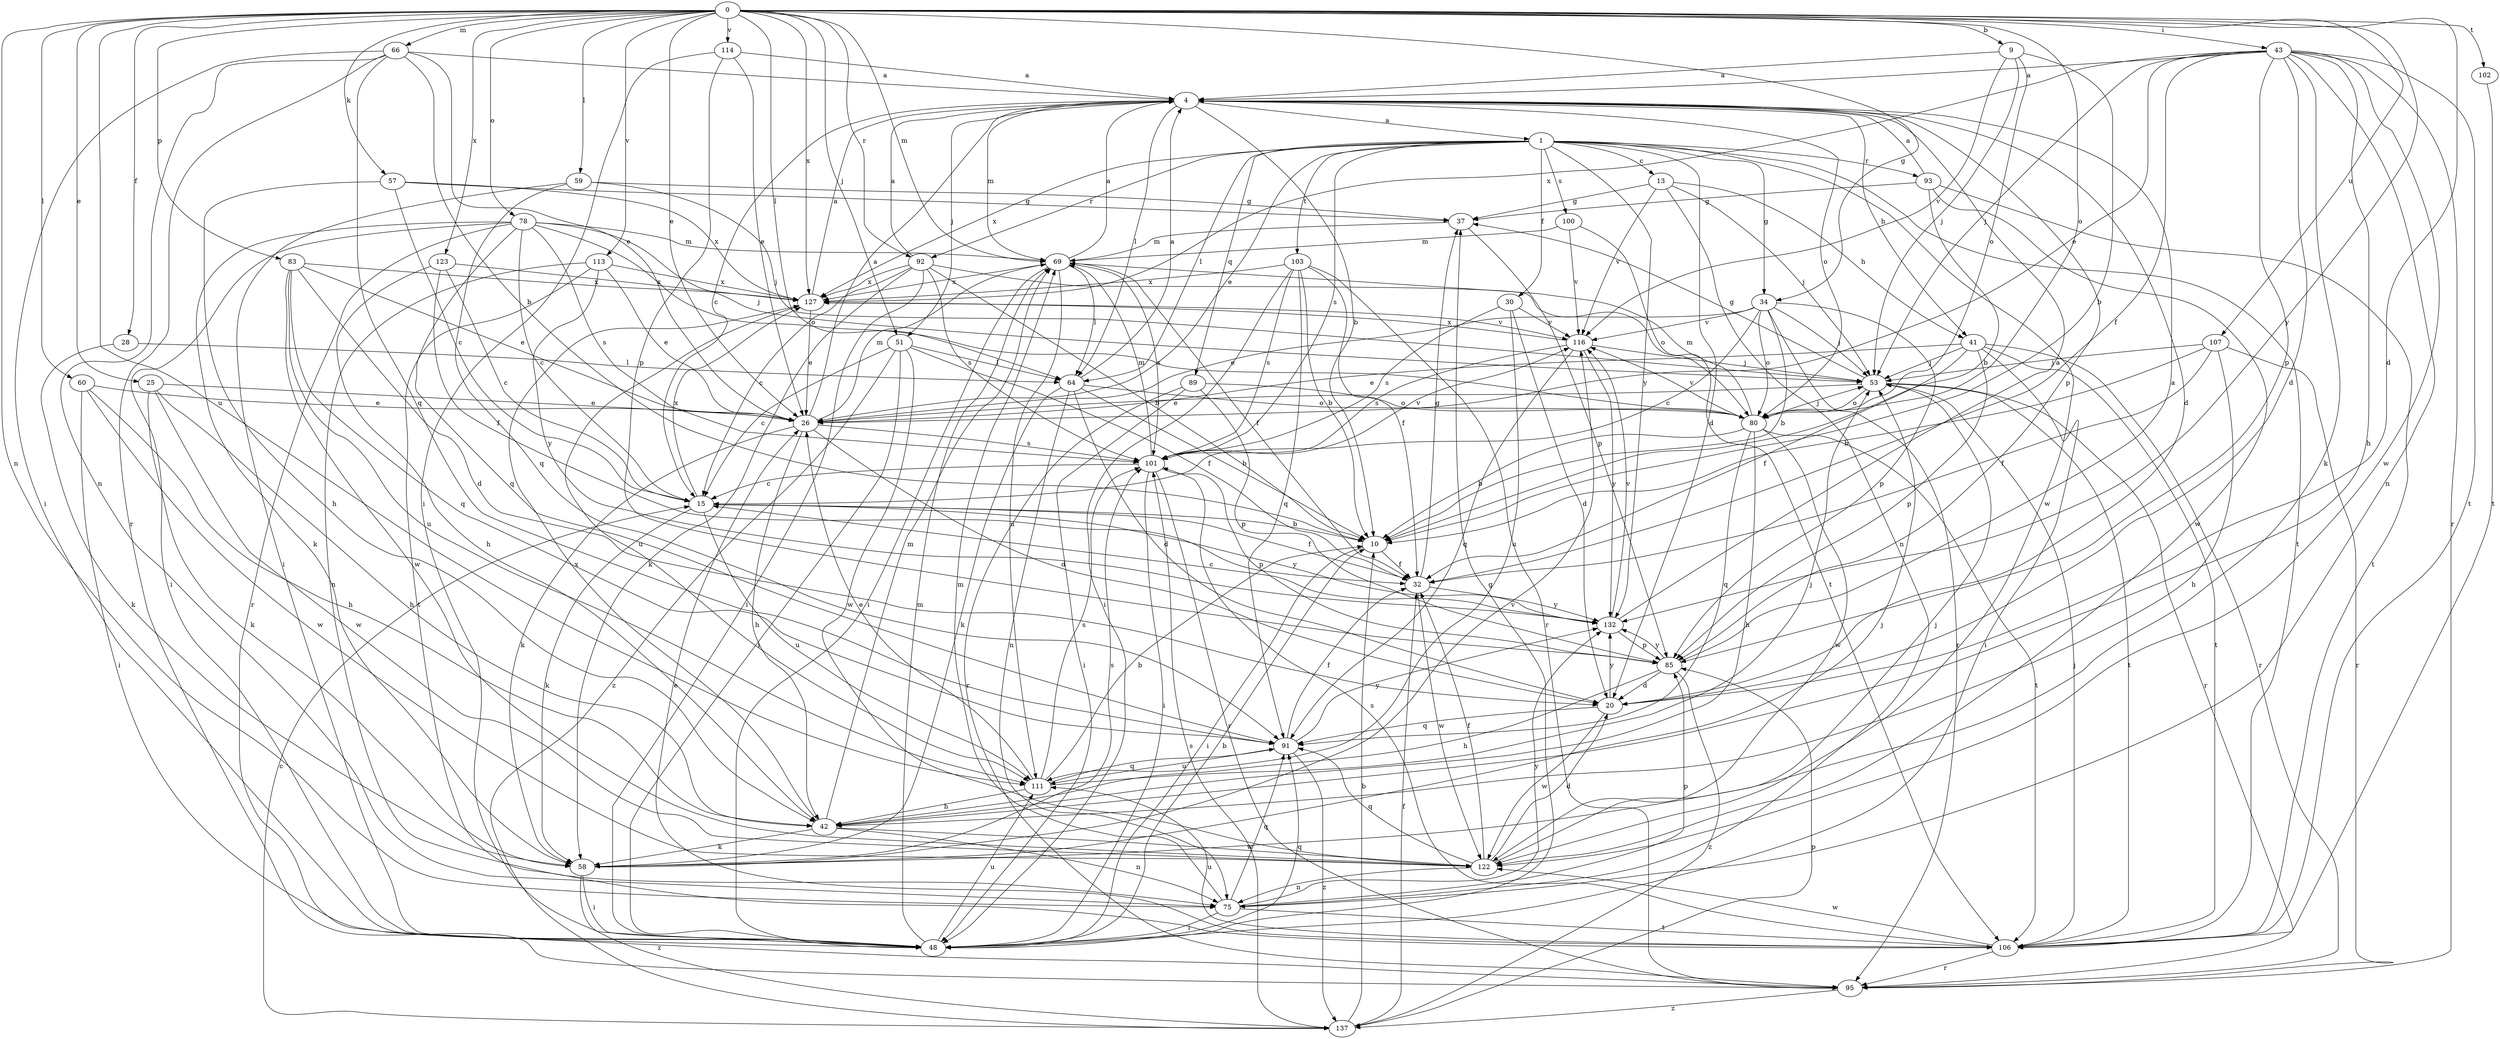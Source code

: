 strict digraph  {
0;
1;
4;
9;
10;
13;
15;
20;
25;
26;
28;
30;
32;
34;
37;
41;
42;
43;
48;
51;
53;
57;
58;
59;
60;
64;
66;
69;
75;
78;
80;
83;
85;
89;
91;
92;
93;
95;
100;
101;
102;
103;
106;
107;
111;
113;
114;
116;
122;
123;
127;
132;
137;
0 -> 9  [label=b];
0 -> 20  [label=d];
0 -> 25  [label=e];
0 -> 26  [label=e];
0 -> 28  [label=f];
0 -> 34  [label=g];
0 -> 43  [label=i];
0 -> 51  [label=j];
0 -> 57  [label=k];
0 -> 59  [label=l];
0 -> 60  [label=l];
0 -> 64  [label=l];
0 -> 66  [label=m];
0 -> 69  [label=m];
0 -> 75  [label=n];
0 -> 78  [label=o];
0 -> 80  [label=o];
0 -> 83  [label=p];
0 -> 92  [label=r];
0 -> 102  [label=t];
0 -> 107  [label=u];
0 -> 111  [label=u];
0 -> 113  [label=v];
0 -> 114  [label=v];
0 -> 123  [label=x];
0 -> 127  [label=x];
0 -> 132  [label=y];
1 -> 13  [label=c];
1 -> 20  [label=d];
1 -> 26  [label=e];
1 -> 30  [label=f];
1 -> 34  [label=g];
1 -> 64  [label=l];
1 -> 89  [label=q];
1 -> 92  [label=r];
1 -> 93  [label=r];
1 -> 100  [label=s];
1 -> 101  [label=s];
1 -> 103  [label=t];
1 -> 106  [label=t];
1 -> 122  [label=w];
1 -> 127  [label=x];
1 -> 132  [label=y];
4 -> 1  [label=a];
4 -> 10  [label=b];
4 -> 15  [label=c];
4 -> 20  [label=d];
4 -> 41  [label=h];
4 -> 51  [label=j];
4 -> 64  [label=l];
4 -> 69  [label=m];
4 -> 80  [label=o];
4 -> 85  [label=p];
9 -> 4  [label=a];
9 -> 10  [label=b];
9 -> 53  [label=j];
9 -> 80  [label=o];
9 -> 116  [label=v];
10 -> 32  [label=f];
10 -> 48  [label=i];
13 -> 37  [label=g];
13 -> 41  [label=h];
13 -> 53  [label=j];
13 -> 75  [label=n];
13 -> 116  [label=v];
15 -> 10  [label=b];
15 -> 32  [label=f];
15 -> 58  [label=k];
15 -> 111  [label=u];
15 -> 127  [label=x];
15 -> 132  [label=y];
20 -> 91  [label=q];
20 -> 122  [label=w];
20 -> 132  [label=y];
25 -> 26  [label=e];
25 -> 42  [label=h];
25 -> 58  [label=k];
25 -> 122  [label=w];
26 -> 4  [label=a];
26 -> 20  [label=d];
26 -> 42  [label=h];
26 -> 58  [label=k];
26 -> 69  [label=m];
26 -> 101  [label=s];
28 -> 58  [label=k];
28 -> 64  [label=l];
30 -> 20  [label=d];
30 -> 101  [label=s];
30 -> 111  [label=u];
30 -> 116  [label=v];
32 -> 37  [label=g];
32 -> 122  [label=w];
32 -> 132  [label=y];
34 -> 10  [label=b];
34 -> 15  [label=c];
34 -> 26  [label=e];
34 -> 53  [label=j];
34 -> 80  [label=o];
34 -> 85  [label=p];
34 -> 95  [label=r];
34 -> 116  [label=v];
37 -> 69  [label=m];
37 -> 85  [label=p];
41 -> 26  [label=e];
41 -> 32  [label=f];
41 -> 48  [label=i];
41 -> 53  [label=j];
41 -> 85  [label=p];
41 -> 95  [label=r];
41 -> 106  [label=t];
42 -> 58  [label=k];
42 -> 69  [label=m];
42 -> 75  [label=n];
42 -> 122  [label=w];
42 -> 127  [label=x];
43 -> 4  [label=a];
43 -> 20  [label=d];
43 -> 26  [label=e];
43 -> 32  [label=f];
43 -> 42  [label=h];
43 -> 53  [label=j];
43 -> 58  [label=k];
43 -> 75  [label=n];
43 -> 85  [label=p];
43 -> 95  [label=r];
43 -> 106  [label=t];
43 -> 122  [label=w];
43 -> 127  [label=x];
48 -> 10  [label=b];
48 -> 37  [label=g];
48 -> 69  [label=m];
48 -> 91  [label=q];
48 -> 111  [label=u];
51 -> 15  [label=c];
51 -> 32  [label=f];
51 -> 48  [label=i];
51 -> 64  [label=l];
51 -> 122  [label=w];
51 -> 137  [label=z];
53 -> 26  [label=e];
53 -> 37  [label=g];
53 -> 80  [label=o];
53 -> 95  [label=r];
53 -> 106  [label=t];
57 -> 15  [label=c];
57 -> 37  [label=g];
57 -> 42  [label=h];
57 -> 127  [label=x];
58 -> 48  [label=i];
58 -> 53  [label=j];
58 -> 101  [label=s];
58 -> 116  [label=v];
58 -> 137  [label=z];
59 -> 37  [label=g];
59 -> 48  [label=i];
59 -> 53  [label=j];
59 -> 91  [label=q];
60 -> 26  [label=e];
60 -> 42  [label=h];
60 -> 48  [label=i];
60 -> 122  [label=w];
64 -> 4  [label=a];
64 -> 10  [label=b];
64 -> 20  [label=d];
64 -> 58  [label=k];
64 -> 75  [label=n];
64 -> 80  [label=o];
66 -> 4  [label=a];
66 -> 10  [label=b];
66 -> 26  [label=e];
66 -> 48  [label=i];
66 -> 75  [label=n];
66 -> 91  [label=q];
66 -> 95  [label=r];
69 -> 4  [label=a];
69 -> 32  [label=f];
69 -> 48  [label=i];
69 -> 64  [label=l];
69 -> 101  [label=s];
69 -> 111  [label=u];
69 -> 127  [label=x];
75 -> 48  [label=i];
75 -> 69  [label=m];
75 -> 85  [label=p];
75 -> 91  [label=q];
75 -> 106  [label=t];
75 -> 132  [label=y];
78 -> 15  [label=c];
78 -> 48  [label=i];
78 -> 53  [label=j];
78 -> 58  [label=k];
78 -> 69  [label=m];
78 -> 80  [label=o];
78 -> 91  [label=q];
78 -> 95  [label=r];
78 -> 101  [label=s];
80 -> 10  [label=b];
80 -> 42  [label=h];
80 -> 53  [label=j];
80 -> 69  [label=m];
80 -> 91  [label=q];
80 -> 106  [label=t];
80 -> 116  [label=v];
80 -> 122  [label=w];
83 -> 20  [label=d];
83 -> 26  [label=e];
83 -> 91  [label=q];
83 -> 111  [label=u];
83 -> 122  [label=w];
83 -> 127  [label=x];
85 -> 4  [label=a];
85 -> 20  [label=d];
85 -> 42  [label=h];
85 -> 132  [label=y];
85 -> 137  [label=z];
89 -> 48  [label=i];
89 -> 80  [label=o];
89 -> 85  [label=p];
89 -> 95  [label=r];
91 -> 32  [label=f];
91 -> 111  [label=u];
91 -> 132  [label=y];
91 -> 137  [label=z];
92 -> 4  [label=a];
92 -> 10  [label=b];
92 -> 15  [label=c];
92 -> 48  [label=i];
92 -> 58  [label=k];
92 -> 80  [label=o];
92 -> 101  [label=s];
92 -> 127  [label=x];
93 -> 4  [label=a];
93 -> 10  [label=b];
93 -> 37  [label=g];
93 -> 106  [label=t];
93 -> 122  [label=w];
95 -> 137  [label=z];
100 -> 69  [label=m];
100 -> 106  [label=t];
100 -> 116  [label=v];
101 -> 15  [label=c];
101 -> 48  [label=i];
101 -> 69  [label=m];
101 -> 85  [label=p];
101 -> 95  [label=r];
101 -> 116  [label=v];
102 -> 106  [label=t];
103 -> 10  [label=b];
103 -> 32  [label=f];
103 -> 48  [label=i];
103 -> 91  [label=q];
103 -> 95  [label=r];
103 -> 101  [label=s];
103 -> 127  [label=x];
106 -> 26  [label=e];
106 -> 53  [label=j];
106 -> 95  [label=r];
106 -> 101  [label=s];
106 -> 111  [label=u];
106 -> 122  [label=w];
107 -> 10  [label=b];
107 -> 32  [label=f];
107 -> 42  [label=h];
107 -> 53  [label=j];
107 -> 95  [label=r];
111 -> 10  [label=b];
111 -> 26  [label=e];
111 -> 42  [label=h];
111 -> 53  [label=j];
111 -> 91  [label=q];
111 -> 101  [label=s];
113 -> 26  [label=e];
113 -> 75  [label=n];
113 -> 106  [label=t];
113 -> 127  [label=x];
113 -> 132  [label=y];
114 -> 4  [label=a];
114 -> 26  [label=e];
114 -> 48  [label=i];
114 -> 85  [label=p];
116 -> 53  [label=j];
116 -> 91  [label=q];
116 -> 101  [label=s];
116 -> 127  [label=x];
116 -> 132  [label=y];
122 -> 20  [label=d];
122 -> 32  [label=f];
122 -> 53  [label=j];
122 -> 75  [label=n];
122 -> 91  [label=q];
123 -> 15  [label=c];
123 -> 32  [label=f];
123 -> 42  [label=h];
123 -> 127  [label=x];
127 -> 4  [label=a];
127 -> 26  [label=e];
127 -> 111  [label=u];
127 -> 116  [label=v];
132 -> 4  [label=a];
132 -> 15  [label=c];
132 -> 85  [label=p];
132 -> 116  [label=v];
137 -> 10  [label=b];
137 -> 15  [label=c];
137 -> 32  [label=f];
137 -> 85  [label=p];
137 -> 101  [label=s];
}
